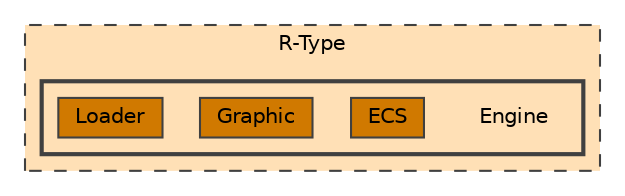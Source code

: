 digraph "R-Type/Engine"
{
 // LATEX_PDF_SIZE
  bgcolor="transparent";
  edge [fontname=Helvetica,fontsize=10,labelfontname=Helvetica,labelfontsize=10];
  node [fontname=Helvetica,fontsize=10,shape=box,height=0.2,width=0.4];
  compound=true
  subgraph clusterdir_8f7e954352f7b5dc32847f303aad1678 {
    graph [ bgcolor="#ffe0b6", pencolor="grey25", label="R-Type", fontname=Helvetica,fontsize=10 style="filled,dashed", URL="dir_8f7e954352f7b5dc32847f303aad1678.html",tooltip=""]
  subgraph clusterdir_499ff73f78e0b1718fe7df35152ffc0a {
    graph [ bgcolor="#ffe0b6", pencolor="grey25", label="", fontname=Helvetica,fontsize=10 style="filled,bold", URL="dir_499ff73f78e0b1718fe7df35152ffc0a.html",tooltip=""]
    dir_499ff73f78e0b1718fe7df35152ffc0a [shape=plaintext, label="Engine"];
  dir_a7793a2d5ce20173a47e3c5d4033a58c [label="ECS", fillcolor="#d07900", color="grey25", style="filled", URL="dir_a7793a2d5ce20173a47e3c5d4033a58c.html",tooltip=""];
  dir_1d599de83952a4898e5d84a0ccabba53 [label="Graphic", fillcolor="#d07900", color="grey25", style="filled", URL="dir_1d599de83952a4898e5d84a0ccabba53.html",tooltip=""];
  dir_d640dd639c19c45c91b8054f272b055c [label="Loader", fillcolor="#d07900", color="grey25", style="filled", URL="dir_d640dd639c19c45c91b8054f272b055c.html",tooltip=""];
  }
  }
}
